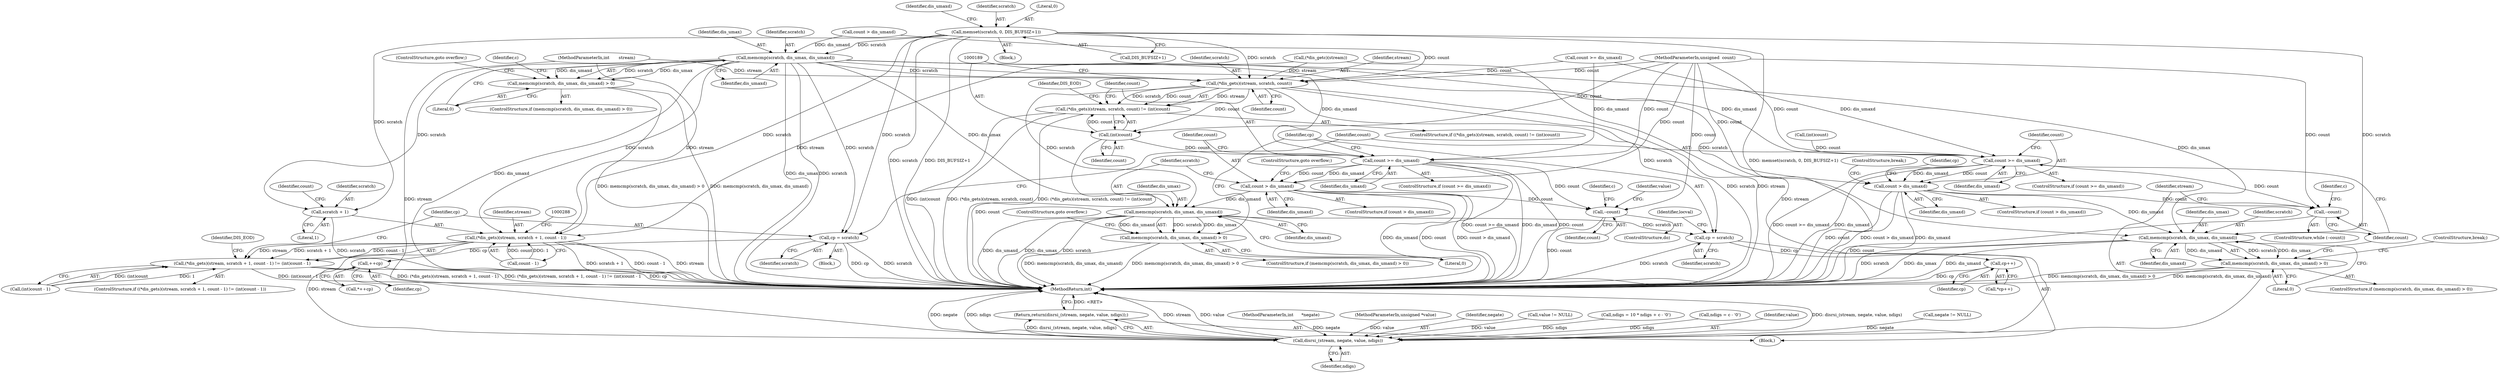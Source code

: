digraph "0_torque_3ed749263abe3d69fa3626d142a5789dcb5a5684@API" {
"1000139" [label="(Call,memset(scratch, 0, DIS_BUFSIZ+1))"];
"1000162" [label="(Call,memcmp(scratch, dis_umax, dis_umaxd))"];
"1000161" [label="(Call,memcmp(scratch, dis_umax, dis_umaxd) > 0)"];
"1000184" [label="(Call,(*dis_gets)(stream, scratch, count))"];
"1000183" [label="(Call,(*dis_gets)(stream, scratch, count) != (int)count)"];
"1000188" [label="(Call,(int)count)"];
"1000195" [label="(Call,count >= dis_umaxd)"];
"1000200" [label="(Call,count > dis_umaxd)"];
"1000206" [label="(Call,memcmp(scratch, dis_umax, dis_umaxd))"];
"1000205" [label="(Call,memcmp(scratch, dis_umax, dis_umaxd) > 0)"];
"1000212" [label="(Call,cp = scratch)"];
"1000226" [label="(Call,cp++)"];
"1000244" [label="(Call,--count)"];
"1000278" [label="(Call,(*dis_gets)(stream, scratch + 1, count - 1))"];
"1000277" [label="(Call,(*dis_gets)(stream, scratch + 1, count - 1) != (int)count - 1)"];
"1000348" [label="(Call,disrsi_(stream, negate, value, ndigs))"];
"1000347" [label="(Return,return(disrsi_(stream, negate, value, ndigs));)"];
"1000280" [label="(Call,scratch + 1)"];
"1000294" [label="(Call,cp = scratch)"];
"1000329" [label="(Call,++cp)"];
"1000298" [label="(Call,count >= dis_umaxd)"];
"1000303" [label="(Call,count > dis_umaxd)"];
"1000313" [label="(Call,memcmp(scratch, dis_umax, dis_umaxd))"];
"1000312" [label="(Call,memcmp(scratch, dis_umax, dis_umaxd) > 0)"];
"1000320" [label="(Call,--count)"];
"1000200" [label="(Call,count > dis_umaxd)"];
"1000171" [label="(Call,(*dis_getc)(stream))"];
"1000226" [label="(Call,cp++)"];
"1000327" [label="(Identifier,c)"];
"1000161" [label="(Call,memcmp(scratch, dis_umax, dis_umaxd) > 0)"];
"1000319" [label="(ControlStructure,while (--count))"];
"1000298" [label="(Call,count >= dis_umaxd)"];
"1000224" [label="(Identifier,c)"];
"1000147" [label="(Identifier,dis_umaxd)"];
"1000318" [label="(ControlStructure,break;)"];
"1000108" [label="(MethodParameterIn,int      *negate)"];
"1000282" [label="(Literal,1)"];
"1000140" [label="(Identifier,scratch)"];
"1000212" [label="(Call,cp = scratch)"];
"1000173" [label="(Block,)"];
"1000352" [label="(Identifier,ndigs)"];
"1000284" [label="(Identifier,count)"];
"1000302" [label="(ControlStructure,if (count > dis_umaxd))"];
"1000195" [label="(Call,count >= dis_umaxd)"];
"1000156" [label="(Call,count > dis_umaxd)"];
"1000216" [label="(Identifier,locval)"];
"1000299" [label="(Identifier,count)"];
"1000309" [label="(Identifier,cp)"];
"1000109" [label="(MethodParameterIn,unsigned *value)"];
"1000279" [label="(Identifier,stream)"];
"1000213" [label="(Identifier,cp)"];
"1000283" [label="(Call,count - 1)"];
"1000185" [label="(Identifier,stream)"];
"1000227" [label="(Identifier,cp)"];
"1000245" [label="(Identifier,count)"];
"1000377" [label="(MethodReturn,int)"];
"1000164" [label="(Identifier,dis_umax)"];
"1000170" [label="(Identifier,c)"];
"1000201" [label="(Identifier,count)"];
"1000187" [label="(Identifier,count)"];
"1000110" [label="(MethodParameterIn,unsigned  count)"];
"1000350" [label="(Identifier,negate)"];
"1000244" [label="(Call,--count)"];
"1000139" [label="(Call,memset(scratch, 0, DIS_BUFSIZ+1))"];
"1000276" [label="(ControlStructure,if ((*dis_gets)(stream, scratch + 1, count - 1) != (int)count - 1))"];
"1000190" [label="(Identifier,count)"];
"1000202" [label="(Identifier,dis_umaxd)"];
"1000209" [label="(Identifier,dis_umaxd)"];
"1000295" [label="(Identifier,cp)"];
"1000218" [label="(ControlStructure,do)"];
"1000122" [label="(Call,value != NULL)"];
"1000320" [label="(Call,--count)"];
"1000210" [label="(Literal,0)"];
"1000182" [label="(ControlStructure,if ((*dis_gets)(stream, scratch, count) != (int)count))"];
"1000184" [label="(Call,(*dis_gets)(stream, scratch, count))"];
"1000225" [label="(Call,*cp++)"];
"1000206" [label="(Call,memcmp(scratch, dis_umax, dis_umaxd))"];
"1000183" [label="(Call,(*dis_gets)(stream, scratch, count) != (int)count)"];
"1000304" [label="(Identifier,count)"];
"1000338" [label="(Call,ndigs = 10 * ndigs + c - '0')"];
"1000211" [label="(ControlStructure,goto overflow;)"];
"1000266" [label="(Call,ndigs = c - '0')"];
"1000281" [label="(Identifier,scratch)"];
"1000329" [label="(Call,++cp)"];
"1000278" [label="(Call,(*dis_gets)(stream, scratch + 1, count - 1))"];
"1000286" [label="(Call,(int)count - 1)"];
"1000311" [label="(ControlStructure,if (memcmp(scratch, dis_umax, dis_umaxd) > 0))"];
"1000167" [label="(ControlStructure,goto overflow;)"];
"1000214" [label="(Identifier,scratch)"];
"1000166" [label="(Literal,0)"];
"1000186" [label="(Identifier,scratch)"];
"1000111" [label="(Block,)"];
"1000151" [label="(Call,count >= dis_umaxd)"];
"1000305" [label="(Identifier,dis_umaxd)"];
"1000296" [label="(Identifier,scratch)"];
"1000207" [label="(Identifier,scratch)"];
"1000160" [label="(ControlStructure,if (memcmp(scratch, dis_umax, dis_umaxd) > 0))"];
"1000197" [label="(Identifier,dis_umaxd)"];
"1000199" [label="(ControlStructure,if (count > dis_umaxd))"];
"1000348" [label="(Call,disrsi_(stream, negate, value, ndigs))"];
"1000297" [label="(ControlStructure,if (count >= dis_umaxd))"];
"1000351" [label="(Identifier,value)"];
"1000277" [label="(Call,(*dis_gets)(stream, scratch + 1, count - 1) != (int)count - 1)"];
"1000347" [label="(Return,return(disrsi_(stream, negate, value, ndigs));)"];
"1000141" [label="(Literal,0)"];
"1000204" [label="(ControlStructure,if (memcmp(scratch, dis_umax, dis_umaxd) > 0))"];
"1000303" [label="(Call,count > dis_umaxd)"];
"1000165" [label="(Identifier,dis_umaxd)"];
"1000162" [label="(Call,memcmp(scratch, dis_umax, dis_umaxd))"];
"1000312" [label="(Call,memcmp(scratch, dis_umax, dis_umaxd) > 0)"];
"1000317" [label="(Literal,0)"];
"1000205" [label="(Call,memcmp(scratch, dis_umax, dis_umaxd) > 0)"];
"1000194" [label="(ControlStructure,if (count >= dis_umaxd))"];
"1000163" [label="(Identifier,scratch)"];
"1000280" [label="(Call,scratch + 1)"];
"1000330" [label="(Identifier,cp)"];
"1000306" [label="(ControlStructure,break;)"];
"1000313" [label="(Call,memcmp(scratch, dis_umax, dis_umaxd))"];
"1000287" [label="(Call,(int)count)"];
"1000196" [label="(Identifier,count)"];
"1000188" [label="(Call,(int)count)"];
"1000315" [label="(Identifier,dis_umax)"];
"1000349" [label="(Identifier,stream)"];
"1000142" [label="(Call,DIS_BUFSIZ+1)"];
"1000300" [label="(Identifier,dis_umaxd)"];
"1000316" [label="(Identifier,dis_umaxd)"];
"1000193" [label="(Identifier,DIS_EOD)"];
"1000248" [label="(Identifier,value)"];
"1000293" [label="(Identifier,DIS_EOD)"];
"1000294" [label="(Call,cp = scratch)"];
"1000208" [label="(Identifier,dis_umax)"];
"1000275" [label="(Block,)"];
"1000203" [label="(ControlStructure,goto overflow;)"];
"1000328" [label="(Call,*++cp)"];
"1000314" [label="(Identifier,scratch)"];
"1000321" [label="(Identifier,count)"];
"1000118" [label="(Call,negate != NULL)"];
"1000107" [label="(MethodParameterIn,int       stream)"];
"1000139" -> "1000111"  [label="AST: "];
"1000139" -> "1000142"  [label="CFG: "];
"1000140" -> "1000139"  [label="AST: "];
"1000141" -> "1000139"  [label="AST: "];
"1000142" -> "1000139"  [label="AST: "];
"1000147" -> "1000139"  [label="CFG: "];
"1000139" -> "1000377"  [label="DDG: DIS_BUFSIZ+1"];
"1000139" -> "1000377"  [label="DDG: memset(scratch, 0, DIS_BUFSIZ+1)"];
"1000139" -> "1000377"  [label="DDG: scratch"];
"1000139" -> "1000162"  [label="DDG: scratch"];
"1000139" -> "1000184"  [label="DDG: scratch"];
"1000139" -> "1000278"  [label="DDG: scratch"];
"1000139" -> "1000280"  [label="DDG: scratch"];
"1000139" -> "1000294"  [label="DDG: scratch"];
"1000139" -> "1000313"  [label="DDG: scratch"];
"1000162" -> "1000161"  [label="AST: "];
"1000162" -> "1000165"  [label="CFG: "];
"1000163" -> "1000162"  [label="AST: "];
"1000164" -> "1000162"  [label="AST: "];
"1000165" -> "1000162"  [label="AST: "];
"1000166" -> "1000162"  [label="CFG: "];
"1000162" -> "1000377"  [label="DDG: dis_umax"];
"1000162" -> "1000377"  [label="DDG: scratch"];
"1000162" -> "1000377"  [label="DDG: dis_umaxd"];
"1000162" -> "1000161"  [label="DDG: scratch"];
"1000162" -> "1000161"  [label="DDG: dis_umax"];
"1000162" -> "1000161"  [label="DDG: dis_umaxd"];
"1000156" -> "1000162"  [label="DDG: dis_umaxd"];
"1000162" -> "1000184"  [label="DDG: scratch"];
"1000162" -> "1000195"  [label="DDG: dis_umaxd"];
"1000162" -> "1000206"  [label="DDG: dis_umax"];
"1000162" -> "1000278"  [label="DDG: scratch"];
"1000162" -> "1000280"  [label="DDG: scratch"];
"1000162" -> "1000294"  [label="DDG: scratch"];
"1000162" -> "1000298"  [label="DDG: dis_umaxd"];
"1000162" -> "1000313"  [label="DDG: scratch"];
"1000162" -> "1000313"  [label="DDG: dis_umax"];
"1000161" -> "1000160"  [label="AST: "];
"1000161" -> "1000166"  [label="CFG: "];
"1000166" -> "1000161"  [label="AST: "];
"1000167" -> "1000161"  [label="CFG: "];
"1000170" -> "1000161"  [label="CFG: "];
"1000161" -> "1000377"  [label="DDG: memcmp(scratch, dis_umax, dis_umaxd)"];
"1000161" -> "1000377"  [label="DDG: memcmp(scratch, dis_umax, dis_umaxd) > 0"];
"1000184" -> "1000183"  [label="AST: "];
"1000184" -> "1000187"  [label="CFG: "];
"1000185" -> "1000184"  [label="AST: "];
"1000186" -> "1000184"  [label="AST: "];
"1000187" -> "1000184"  [label="AST: "];
"1000189" -> "1000184"  [label="CFG: "];
"1000184" -> "1000377"  [label="DDG: scratch"];
"1000184" -> "1000377"  [label="DDG: stream"];
"1000184" -> "1000183"  [label="DDG: stream"];
"1000184" -> "1000183"  [label="DDG: scratch"];
"1000184" -> "1000183"  [label="DDG: count"];
"1000171" -> "1000184"  [label="DDG: stream"];
"1000107" -> "1000184"  [label="DDG: stream"];
"1000156" -> "1000184"  [label="DDG: count"];
"1000151" -> "1000184"  [label="DDG: count"];
"1000110" -> "1000184"  [label="DDG: count"];
"1000184" -> "1000188"  [label="DDG: count"];
"1000184" -> "1000206"  [label="DDG: scratch"];
"1000184" -> "1000212"  [label="DDG: scratch"];
"1000183" -> "1000182"  [label="AST: "];
"1000183" -> "1000188"  [label="CFG: "];
"1000188" -> "1000183"  [label="AST: "];
"1000193" -> "1000183"  [label="CFG: "];
"1000196" -> "1000183"  [label="CFG: "];
"1000183" -> "1000377"  [label="DDG: (int)count"];
"1000183" -> "1000377"  [label="DDG: (*dis_gets)(stream, scratch, count)"];
"1000183" -> "1000377"  [label="DDG: (*dis_gets)(stream, scratch, count) != (int)count"];
"1000188" -> "1000183"  [label="DDG: count"];
"1000188" -> "1000190"  [label="CFG: "];
"1000189" -> "1000188"  [label="AST: "];
"1000190" -> "1000188"  [label="AST: "];
"1000188" -> "1000377"  [label="DDG: count"];
"1000110" -> "1000188"  [label="DDG: count"];
"1000188" -> "1000195"  [label="DDG: count"];
"1000195" -> "1000194"  [label="AST: "];
"1000195" -> "1000197"  [label="CFG: "];
"1000196" -> "1000195"  [label="AST: "];
"1000197" -> "1000195"  [label="AST: "];
"1000201" -> "1000195"  [label="CFG: "];
"1000213" -> "1000195"  [label="CFG: "];
"1000195" -> "1000377"  [label="DDG: count >= dis_umaxd"];
"1000195" -> "1000377"  [label="DDG: dis_umaxd"];
"1000195" -> "1000377"  [label="DDG: count"];
"1000110" -> "1000195"  [label="DDG: count"];
"1000151" -> "1000195"  [label="DDG: dis_umaxd"];
"1000195" -> "1000200"  [label="DDG: count"];
"1000195" -> "1000200"  [label="DDG: dis_umaxd"];
"1000195" -> "1000244"  [label="DDG: count"];
"1000200" -> "1000199"  [label="AST: "];
"1000200" -> "1000202"  [label="CFG: "];
"1000201" -> "1000200"  [label="AST: "];
"1000202" -> "1000200"  [label="AST: "];
"1000203" -> "1000200"  [label="CFG: "];
"1000207" -> "1000200"  [label="CFG: "];
"1000200" -> "1000377"  [label="DDG: count"];
"1000200" -> "1000377"  [label="DDG: count > dis_umaxd"];
"1000200" -> "1000377"  [label="DDG: dis_umaxd"];
"1000110" -> "1000200"  [label="DDG: count"];
"1000200" -> "1000206"  [label="DDG: dis_umaxd"];
"1000200" -> "1000244"  [label="DDG: count"];
"1000206" -> "1000205"  [label="AST: "];
"1000206" -> "1000209"  [label="CFG: "];
"1000207" -> "1000206"  [label="AST: "];
"1000208" -> "1000206"  [label="AST: "];
"1000209" -> "1000206"  [label="AST: "];
"1000210" -> "1000206"  [label="CFG: "];
"1000206" -> "1000377"  [label="DDG: dis_umaxd"];
"1000206" -> "1000377"  [label="DDG: dis_umax"];
"1000206" -> "1000377"  [label="DDG: scratch"];
"1000206" -> "1000205"  [label="DDG: scratch"];
"1000206" -> "1000205"  [label="DDG: dis_umax"];
"1000206" -> "1000205"  [label="DDG: dis_umaxd"];
"1000206" -> "1000212"  [label="DDG: scratch"];
"1000205" -> "1000204"  [label="AST: "];
"1000205" -> "1000210"  [label="CFG: "];
"1000210" -> "1000205"  [label="AST: "];
"1000211" -> "1000205"  [label="CFG: "];
"1000213" -> "1000205"  [label="CFG: "];
"1000205" -> "1000377"  [label="DDG: memcmp(scratch, dis_umax, dis_umaxd)"];
"1000205" -> "1000377"  [label="DDG: memcmp(scratch, dis_umax, dis_umaxd) > 0"];
"1000212" -> "1000173"  [label="AST: "];
"1000212" -> "1000214"  [label="CFG: "];
"1000213" -> "1000212"  [label="AST: "];
"1000214" -> "1000212"  [label="AST: "];
"1000216" -> "1000212"  [label="CFG: "];
"1000212" -> "1000377"  [label="DDG: scratch"];
"1000212" -> "1000226"  [label="DDG: cp"];
"1000226" -> "1000225"  [label="AST: "];
"1000226" -> "1000227"  [label="CFG: "];
"1000227" -> "1000226"  [label="AST: "];
"1000225" -> "1000226"  [label="CFG: "];
"1000226" -> "1000377"  [label="DDG: cp"];
"1000244" -> "1000218"  [label="AST: "];
"1000244" -> "1000245"  [label="CFG: "];
"1000245" -> "1000244"  [label="AST: "];
"1000224" -> "1000244"  [label="CFG: "];
"1000248" -> "1000244"  [label="CFG: "];
"1000244" -> "1000377"  [label="DDG: count"];
"1000110" -> "1000244"  [label="DDG: count"];
"1000278" -> "1000277"  [label="AST: "];
"1000278" -> "1000283"  [label="CFG: "];
"1000279" -> "1000278"  [label="AST: "];
"1000280" -> "1000278"  [label="AST: "];
"1000283" -> "1000278"  [label="AST: "];
"1000288" -> "1000278"  [label="CFG: "];
"1000278" -> "1000377"  [label="DDG: scratch + 1"];
"1000278" -> "1000377"  [label="DDG: count - 1"];
"1000278" -> "1000377"  [label="DDG: stream"];
"1000278" -> "1000277"  [label="DDG: stream"];
"1000278" -> "1000277"  [label="DDG: scratch + 1"];
"1000278" -> "1000277"  [label="DDG: count - 1"];
"1000171" -> "1000278"  [label="DDG: stream"];
"1000107" -> "1000278"  [label="DDG: stream"];
"1000283" -> "1000278"  [label="DDG: count"];
"1000283" -> "1000278"  [label="DDG: 1"];
"1000278" -> "1000348"  [label="DDG: stream"];
"1000277" -> "1000276"  [label="AST: "];
"1000277" -> "1000286"  [label="CFG: "];
"1000286" -> "1000277"  [label="AST: "];
"1000293" -> "1000277"  [label="CFG: "];
"1000295" -> "1000277"  [label="CFG: "];
"1000277" -> "1000377"  [label="DDG: (int)count - 1"];
"1000277" -> "1000377"  [label="DDG: (*dis_gets)(stream, scratch + 1, count - 1)"];
"1000277" -> "1000377"  [label="DDG: (*dis_gets)(stream, scratch + 1, count - 1) != (int)count - 1"];
"1000286" -> "1000277"  [label="DDG: (int)count"];
"1000286" -> "1000277"  [label="DDG: 1"];
"1000348" -> "1000347"  [label="AST: "];
"1000348" -> "1000352"  [label="CFG: "];
"1000349" -> "1000348"  [label="AST: "];
"1000350" -> "1000348"  [label="AST: "];
"1000351" -> "1000348"  [label="AST: "];
"1000352" -> "1000348"  [label="AST: "];
"1000347" -> "1000348"  [label="CFG: "];
"1000348" -> "1000377"  [label="DDG: stream"];
"1000348" -> "1000377"  [label="DDG: value"];
"1000348" -> "1000377"  [label="DDG: disrsi_(stream, negate, value, ndigs)"];
"1000348" -> "1000377"  [label="DDG: negate"];
"1000348" -> "1000377"  [label="DDG: ndigs"];
"1000348" -> "1000347"  [label="DDG: disrsi_(stream, negate, value, ndigs)"];
"1000171" -> "1000348"  [label="DDG: stream"];
"1000107" -> "1000348"  [label="DDG: stream"];
"1000118" -> "1000348"  [label="DDG: negate"];
"1000108" -> "1000348"  [label="DDG: negate"];
"1000122" -> "1000348"  [label="DDG: value"];
"1000109" -> "1000348"  [label="DDG: value"];
"1000338" -> "1000348"  [label="DDG: ndigs"];
"1000266" -> "1000348"  [label="DDG: ndigs"];
"1000347" -> "1000173"  [label="AST: "];
"1000377" -> "1000347"  [label="CFG: "];
"1000347" -> "1000377"  [label="DDG: <RET>"];
"1000280" -> "1000282"  [label="CFG: "];
"1000281" -> "1000280"  [label="AST: "];
"1000282" -> "1000280"  [label="AST: "];
"1000284" -> "1000280"  [label="CFG: "];
"1000280" -> "1000377"  [label="DDG: scratch"];
"1000294" -> "1000275"  [label="AST: "];
"1000294" -> "1000296"  [label="CFG: "];
"1000295" -> "1000294"  [label="AST: "];
"1000296" -> "1000294"  [label="AST: "];
"1000299" -> "1000294"  [label="CFG: "];
"1000294" -> "1000377"  [label="DDG: scratch"];
"1000294" -> "1000377"  [label="DDG: cp"];
"1000294" -> "1000329"  [label="DDG: cp"];
"1000329" -> "1000328"  [label="AST: "];
"1000329" -> "1000330"  [label="CFG: "];
"1000330" -> "1000329"  [label="AST: "];
"1000328" -> "1000329"  [label="CFG: "];
"1000329" -> "1000377"  [label="DDG: cp"];
"1000298" -> "1000297"  [label="AST: "];
"1000298" -> "1000300"  [label="CFG: "];
"1000299" -> "1000298"  [label="AST: "];
"1000300" -> "1000298"  [label="AST: "];
"1000304" -> "1000298"  [label="CFG: "];
"1000321" -> "1000298"  [label="CFG: "];
"1000298" -> "1000377"  [label="DDG: count >= dis_umaxd"];
"1000298" -> "1000377"  [label="DDG: dis_umaxd"];
"1000287" -> "1000298"  [label="DDG: count"];
"1000110" -> "1000298"  [label="DDG: count"];
"1000151" -> "1000298"  [label="DDG: dis_umaxd"];
"1000298" -> "1000303"  [label="DDG: count"];
"1000298" -> "1000303"  [label="DDG: dis_umaxd"];
"1000298" -> "1000320"  [label="DDG: count"];
"1000303" -> "1000302"  [label="AST: "];
"1000303" -> "1000305"  [label="CFG: "];
"1000304" -> "1000303"  [label="AST: "];
"1000305" -> "1000303"  [label="AST: "];
"1000306" -> "1000303"  [label="CFG: "];
"1000309" -> "1000303"  [label="CFG: "];
"1000303" -> "1000377"  [label="DDG: count"];
"1000303" -> "1000377"  [label="DDG: count > dis_umaxd"];
"1000303" -> "1000377"  [label="DDG: dis_umaxd"];
"1000110" -> "1000303"  [label="DDG: count"];
"1000303" -> "1000313"  [label="DDG: dis_umaxd"];
"1000303" -> "1000320"  [label="DDG: count"];
"1000313" -> "1000312"  [label="AST: "];
"1000313" -> "1000316"  [label="CFG: "];
"1000314" -> "1000313"  [label="AST: "];
"1000315" -> "1000313"  [label="AST: "];
"1000316" -> "1000313"  [label="AST: "];
"1000317" -> "1000313"  [label="CFG: "];
"1000313" -> "1000377"  [label="DDG: dis_umax"];
"1000313" -> "1000377"  [label="DDG: dis_umaxd"];
"1000313" -> "1000377"  [label="DDG: scratch"];
"1000313" -> "1000312"  [label="DDG: scratch"];
"1000313" -> "1000312"  [label="DDG: dis_umax"];
"1000313" -> "1000312"  [label="DDG: dis_umaxd"];
"1000312" -> "1000311"  [label="AST: "];
"1000312" -> "1000317"  [label="CFG: "];
"1000317" -> "1000312"  [label="AST: "];
"1000318" -> "1000312"  [label="CFG: "];
"1000321" -> "1000312"  [label="CFG: "];
"1000312" -> "1000377"  [label="DDG: memcmp(scratch, dis_umax, dis_umaxd) > 0"];
"1000312" -> "1000377"  [label="DDG: memcmp(scratch, dis_umax, dis_umaxd)"];
"1000320" -> "1000319"  [label="AST: "];
"1000320" -> "1000321"  [label="CFG: "];
"1000321" -> "1000320"  [label="AST: "];
"1000327" -> "1000320"  [label="CFG: "];
"1000349" -> "1000320"  [label="CFG: "];
"1000320" -> "1000377"  [label="DDG: count"];
"1000110" -> "1000320"  [label="DDG: count"];
}
